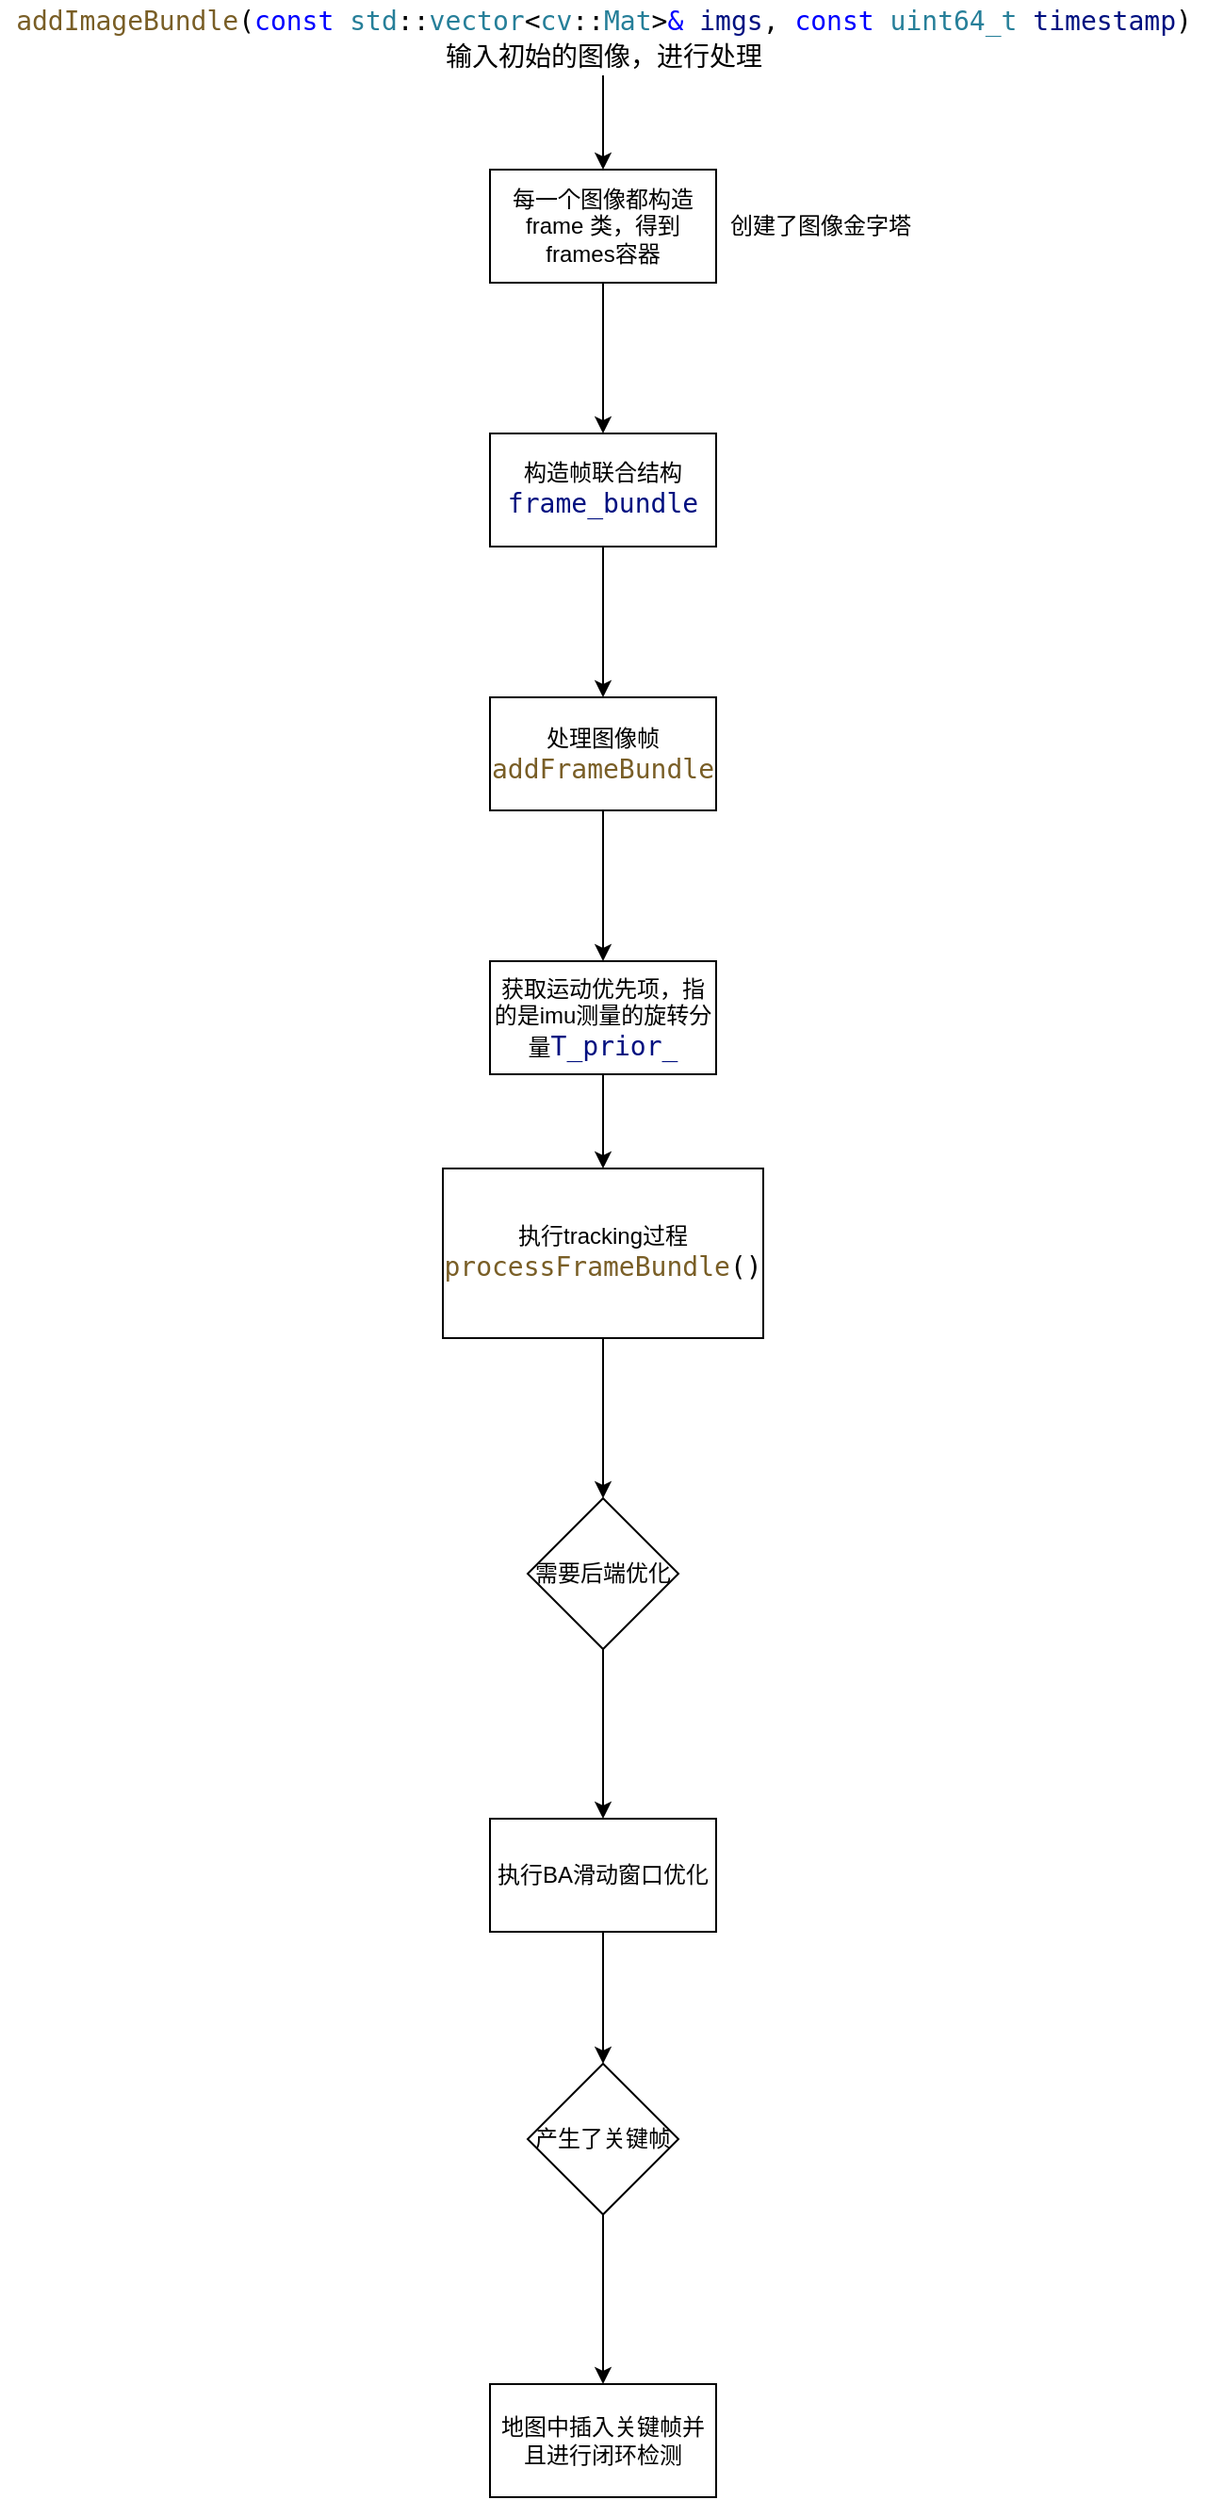 <mxfile version="16.0.3" type="github">
  <diagram id="DrSU8RwG7iBjyivC3MW1" name="Page-1">
    <mxGraphModel dx="1020" dy="634" grid="1" gridSize="10" guides="1" tooltips="1" connect="1" arrows="1" fold="1" page="1" pageScale="1" pageWidth="827" pageHeight="1169" math="0" shadow="0">
      <root>
        <mxCell id="0" />
        <mxCell id="1" parent="0" />
        <mxCell id="PKxQbHvX63fxbK549Yqt-3" value="" style="edgeStyle=orthogonalEdgeStyle;rounded=0;orthogonalLoop=1;jettySize=auto;html=1;" edge="1" parent="1" source="PKxQbHvX63fxbK549Yqt-1" target="PKxQbHvX63fxbK549Yqt-2">
          <mxGeometry relative="1" as="geometry" />
        </mxCell>
        <mxCell id="PKxQbHvX63fxbK549Yqt-1" value="&lt;div style=&quot;background-color: rgb(255 , 255 , 255) ; font-family: &amp;#34;droid sans mono&amp;#34; , &amp;#34;monospace&amp;#34; , monospace , &amp;#34;droid sans fallback&amp;#34; ; font-size: 14px ; line-height: 19px&quot;&gt;&lt;span style=&quot;color: #795e26&quot;&gt;addImageBundle&lt;/span&gt;(&lt;span style=&quot;color: #0000ff&quot;&gt;const&lt;/span&gt; &lt;span style=&quot;color: #267f99&quot;&gt;std&lt;/span&gt;::&lt;span style=&quot;color: #267f99&quot;&gt;vector&lt;/span&gt;&amp;lt;&lt;span style=&quot;color: #267f99&quot;&gt;cv&lt;/span&gt;::&lt;span style=&quot;color: #267f99&quot;&gt;Mat&lt;/span&gt;&amp;gt;&lt;span style=&quot;color: #0000ff&quot;&gt;&amp;amp;&lt;/span&gt; &lt;span style=&quot;color: #001080&quot;&gt;imgs&lt;/span&gt;, &lt;span style=&quot;color: #0000ff&quot;&gt;const&lt;/span&gt; &lt;span style=&quot;color: #267f99&quot;&gt;uint64_t&lt;/span&gt; &lt;span style=&quot;color: #001080&quot;&gt;timestamp&lt;/span&gt;)&lt;/div&gt;&lt;div style=&quot;background-color: rgb(255 , 255 , 255) ; font-family: &amp;#34;droid sans mono&amp;#34; , &amp;#34;monospace&amp;#34; , monospace , &amp;#34;droid sans fallback&amp;#34; ; font-size: 14px ; line-height: 19px&quot;&gt;输入初始的图像，进行处理&lt;/div&gt;" style="text;html=1;align=center;verticalAlign=middle;resizable=0;points=[];autosize=1;strokeColor=none;fillColor=none;" vertex="1" parent="1">
          <mxGeometry x="20" y="110" width="640" height="40" as="geometry" />
        </mxCell>
        <mxCell id="PKxQbHvX63fxbK549Yqt-5" value="" style="edgeStyle=orthogonalEdgeStyle;rounded=0;orthogonalLoop=1;jettySize=auto;html=1;" edge="1" parent="1" source="PKxQbHvX63fxbK549Yqt-2" target="PKxQbHvX63fxbK549Yqt-4">
          <mxGeometry relative="1" as="geometry" />
        </mxCell>
        <mxCell id="PKxQbHvX63fxbK549Yqt-2" value="每一个图像都构造frame 类，得到frames容器" style="whiteSpace=wrap;html=1;" vertex="1" parent="1">
          <mxGeometry x="280" y="200" width="120" height="60" as="geometry" />
        </mxCell>
        <mxCell id="PKxQbHvX63fxbK549Yqt-8" value="" style="edgeStyle=orthogonalEdgeStyle;rounded=0;orthogonalLoop=1;jettySize=auto;html=1;" edge="1" parent="1" source="PKxQbHvX63fxbK549Yqt-4" target="PKxQbHvX63fxbK549Yqt-7">
          <mxGeometry relative="1" as="geometry" />
        </mxCell>
        <mxCell id="PKxQbHvX63fxbK549Yqt-4" value="构造帧联合结构&lt;br&gt;&lt;div style=&quot;background-color: rgb(255 , 255 , 255) ; font-family: &amp;#34;droid sans mono&amp;#34; , &amp;#34;monospace&amp;#34; , monospace , &amp;#34;droid sans fallback&amp;#34; ; font-size: 14px ; line-height: 19px&quot;&gt;&lt;span style=&quot;color: #001080&quot;&gt;frame_bundle&lt;/span&gt;&lt;/div&gt;" style="whiteSpace=wrap;html=1;" vertex="1" parent="1">
          <mxGeometry x="280" y="340" width="120" height="60" as="geometry" />
        </mxCell>
        <mxCell id="PKxQbHvX63fxbK549Yqt-6" value="创建了图像金字塔" style="text;html=1;align=center;verticalAlign=middle;resizable=0;points=[];autosize=1;strokeColor=none;fillColor=none;" vertex="1" parent="1">
          <mxGeometry x="400" y="220" width="110" height="20" as="geometry" />
        </mxCell>
        <mxCell id="PKxQbHvX63fxbK549Yqt-10" value="" style="edgeStyle=orthogonalEdgeStyle;rounded=0;orthogonalLoop=1;jettySize=auto;html=1;" edge="1" parent="1" source="PKxQbHvX63fxbK549Yqt-7" target="PKxQbHvX63fxbK549Yqt-9">
          <mxGeometry relative="1" as="geometry" />
        </mxCell>
        <mxCell id="PKxQbHvX63fxbK549Yqt-7" value="处理图像帧&lt;span style=&quot;color: rgb(0 , 16 , 128) ; background-color: rgb(255 , 255 , 255) ; font-family: &amp;#34;droid sans mono&amp;#34; , &amp;#34;monospace&amp;#34; , monospace , &amp;#34;droid sans fallback&amp;#34; ; font-size: 14px&quot;&gt;&lt;br&gt;&lt;/span&gt;&lt;div style=&quot;background-color: rgb(255 , 255 , 255) ; font-family: &amp;#34;droid sans mono&amp;#34; , &amp;#34;monospace&amp;#34; , monospace , &amp;#34;droid sans fallback&amp;#34; ; font-size: 14px ; line-height: 19px&quot;&gt;&lt;span style=&quot;color: #795e26&quot;&gt;addFrameBundle&lt;/span&gt;&lt;/div&gt;" style="whiteSpace=wrap;html=1;" vertex="1" parent="1">
          <mxGeometry x="280" y="480" width="120" height="60" as="geometry" />
        </mxCell>
        <mxCell id="PKxQbHvX63fxbK549Yqt-12" value="" style="edgeStyle=orthogonalEdgeStyle;rounded=0;orthogonalLoop=1;jettySize=auto;html=1;" edge="1" parent="1" source="PKxQbHvX63fxbK549Yqt-9" target="PKxQbHvX63fxbK549Yqt-11">
          <mxGeometry relative="1" as="geometry" />
        </mxCell>
        <mxCell id="PKxQbHvX63fxbK549Yqt-9" value="获取运动优先项，指的是imu测量的旋转分量&lt;span style=&quot;color: rgb(0 , 16 , 128) ; background-color: rgb(255 , 255 , 255) ; font-family: &amp;#34;droid sans mono&amp;#34; , &amp;#34;monospace&amp;#34; , monospace , &amp;#34;droid sans fallback&amp;#34; ; font-size: 14px&quot;&gt;T_prior_&lt;/span&gt;" style="whiteSpace=wrap;html=1;" vertex="1" parent="1">
          <mxGeometry x="280" y="620" width="120" height="60" as="geometry" />
        </mxCell>
        <mxCell id="PKxQbHvX63fxbK549Yqt-16" value="" style="edgeStyle=orthogonalEdgeStyle;rounded=0;orthogonalLoop=1;jettySize=auto;html=1;" edge="1" parent="1" source="PKxQbHvX63fxbK549Yqt-11" target="PKxQbHvX63fxbK549Yqt-15">
          <mxGeometry relative="1" as="geometry" />
        </mxCell>
        <mxCell id="PKxQbHvX63fxbK549Yqt-11" value="执行tracking过程&lt;br&gt;&lt;div style=&quot;background-color: rgb(255 , 255 , 255) ; font-family: &amp;#34;droid sans mono&amp;#34; , &amp;#34;monospace&amp;#34; , monospace , &amp;#34;droid sans fallback&amp;#34; ; font-size: 14px ; line-height: 19px&quot;&gt;&lt;span style=&quot;color: #795e26&quot;&gt;processFrameBundle&lt;/span&gt;()&lt;/div&gt;" style="whiteSpace=wrap;html=1;" vertex="1" parent="1">
          <mxGeometry x="255" y="730" width="170" height="90" as="geometry" />
        </mxCell>
        <mxCell id="PKxQbHvX63fxbK549Yqt-18" value="" style="edgeStyle=orthogonalEdgeStyle;rounded=0;orthogonalLoop=1;jettySize=auto;html=1;" edge="1" parent="1" source="PKxQbHvX63fxbK549Yqt-15" target="PKxQbHvX63fxbK549Yqt-17">
          <mxGeometry relative="1" as="geometry" />
        </mxCell>
        <mxCell id="PKxQbHvX63fxbK549Yqt-15" value="需要后端优化" style="rhombus;whiteSpace=wrap;html=1;" vertex="1" parent="1">
          <mxGeometry x="300" y="905" width="80" height="80" as="geometry" />
        </mxCell>
        <mxCell id="PKxQbHvX63fxbK549Yqt-22" value="" style="edgeStyle=orthogonalEdgeStyle;rounded=0;orthogonalLoop=1;jettySize=auto;html=1;" edge="1" parent="1" source="PKxQbHvX63fxbK549Yqt-17" target="PKxQbHvX63fxbK549Yqt-21">
          <mxGeometry relative="1" as="geometry" />
        </mxCell>
        <mxCell id="PKxQbHvX63fxbK549Yqt-17" value="执行BA滑动窗口优化" style="whiteSpace=wrap;html=1;" vertex="1" parent="1">
          <mxGeometry x="280" y="1075" width="120" height="60" as="geometry" />
        </mxCell>
        <mxCell id="PKxQbHvX63fxbK549Yqt-24" value="" style="edgeStyle=orthogonalEdgeStyle;rounded=0;orthogonalLoop=1;jettySize=auto;html=1;" edge="1" parent="1" source="PKxQbHvX63fxbK549Yqt-21" target="PKxQbHvX63fxbK549Yqt-23">
          <mxGeometry relative="1" as="geometry" />
        </mxCell>
        <mxCell id="PKxQbHvX63fxbK549Yqt-21" value="产生了关键帧" style="rhombus;whiteSpace=wrap;html=1;" vertex="1" parent="1">
          <mxGeometry x="300" y="1205" width="80" height="80" as="geometry" />
        </mxCell>
        <mxCell id="PKxQbHvX63fxbK549Yqt-23" value="地图中插入关键帧并且进行闭环检测" style="whiteSpace=wrap;html=1;" vertex="1" parent="1">
          <mxGeometry x="280" y="1375" width="120" height="60" as="geometry" />
        </mxCell>
      </root>
    </mxGraphModel>
  </diagram>
</mxfile>
